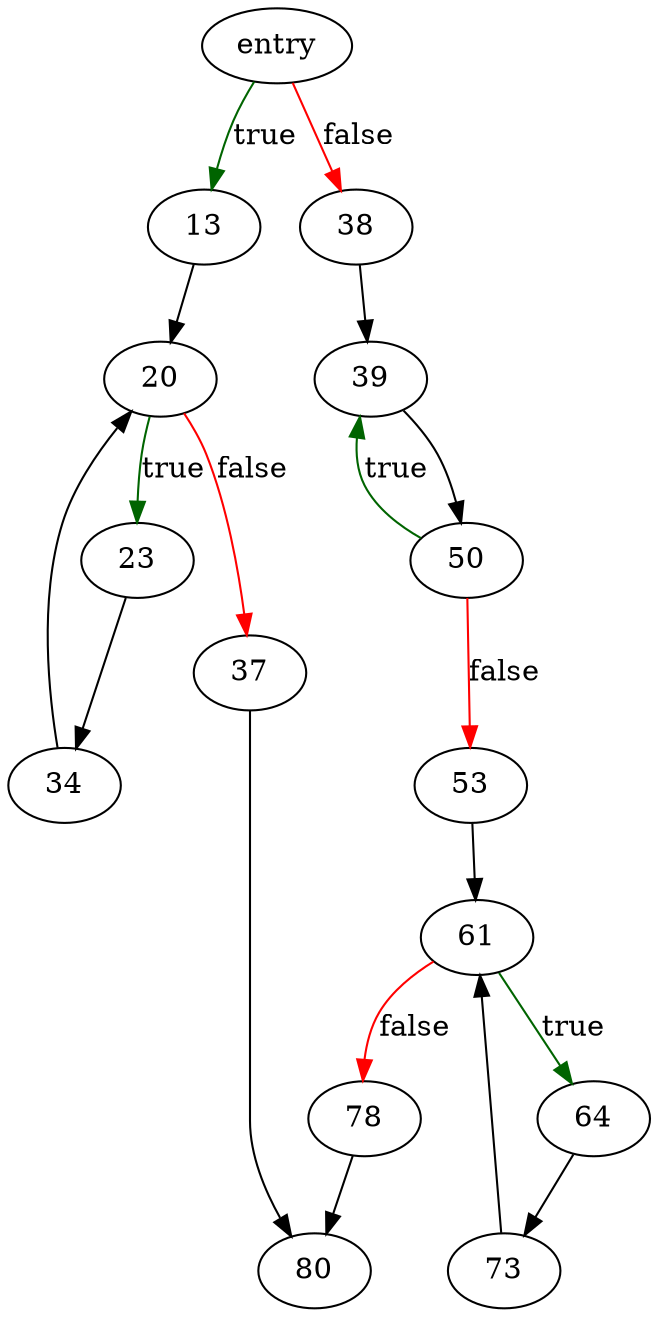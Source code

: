 digraph "putVarint64" {
	// Node definitions.
	2 [label=entry];
	13;
	20;
	23;
	34;
	37;
	38;
	39;
	50;
	53;
	61;
	64;
	73;
	78;
	80;

	// Edge definitions.
	2 -> 13 [
		color=darkgreen
		label=true
	];
	2 -> 38 [
		color=red
		label=false
	];
	13 -> 20;
	20 -> 23 [
		color=darkgreen
		label=true
	];
	20 -> 37 [
		color=red
		label=false
	];
	23 -> 34;
	34 -> 20;
	37 -> 80;
	38 -> 39;
	39 -> 50;
	50 -> 39 [
		color=darkgreen
		label=true
	];
	50 -> 53 [
		color=red
		label=false
	];
	53 -> 61;
	61 -> 64 [
		color=darkgreen
		label=true
	];
	61 -> 78 [
		color=red
		label=false
	];
	64 -> 73;
	73 -> 61;
	78 -> 80;
}